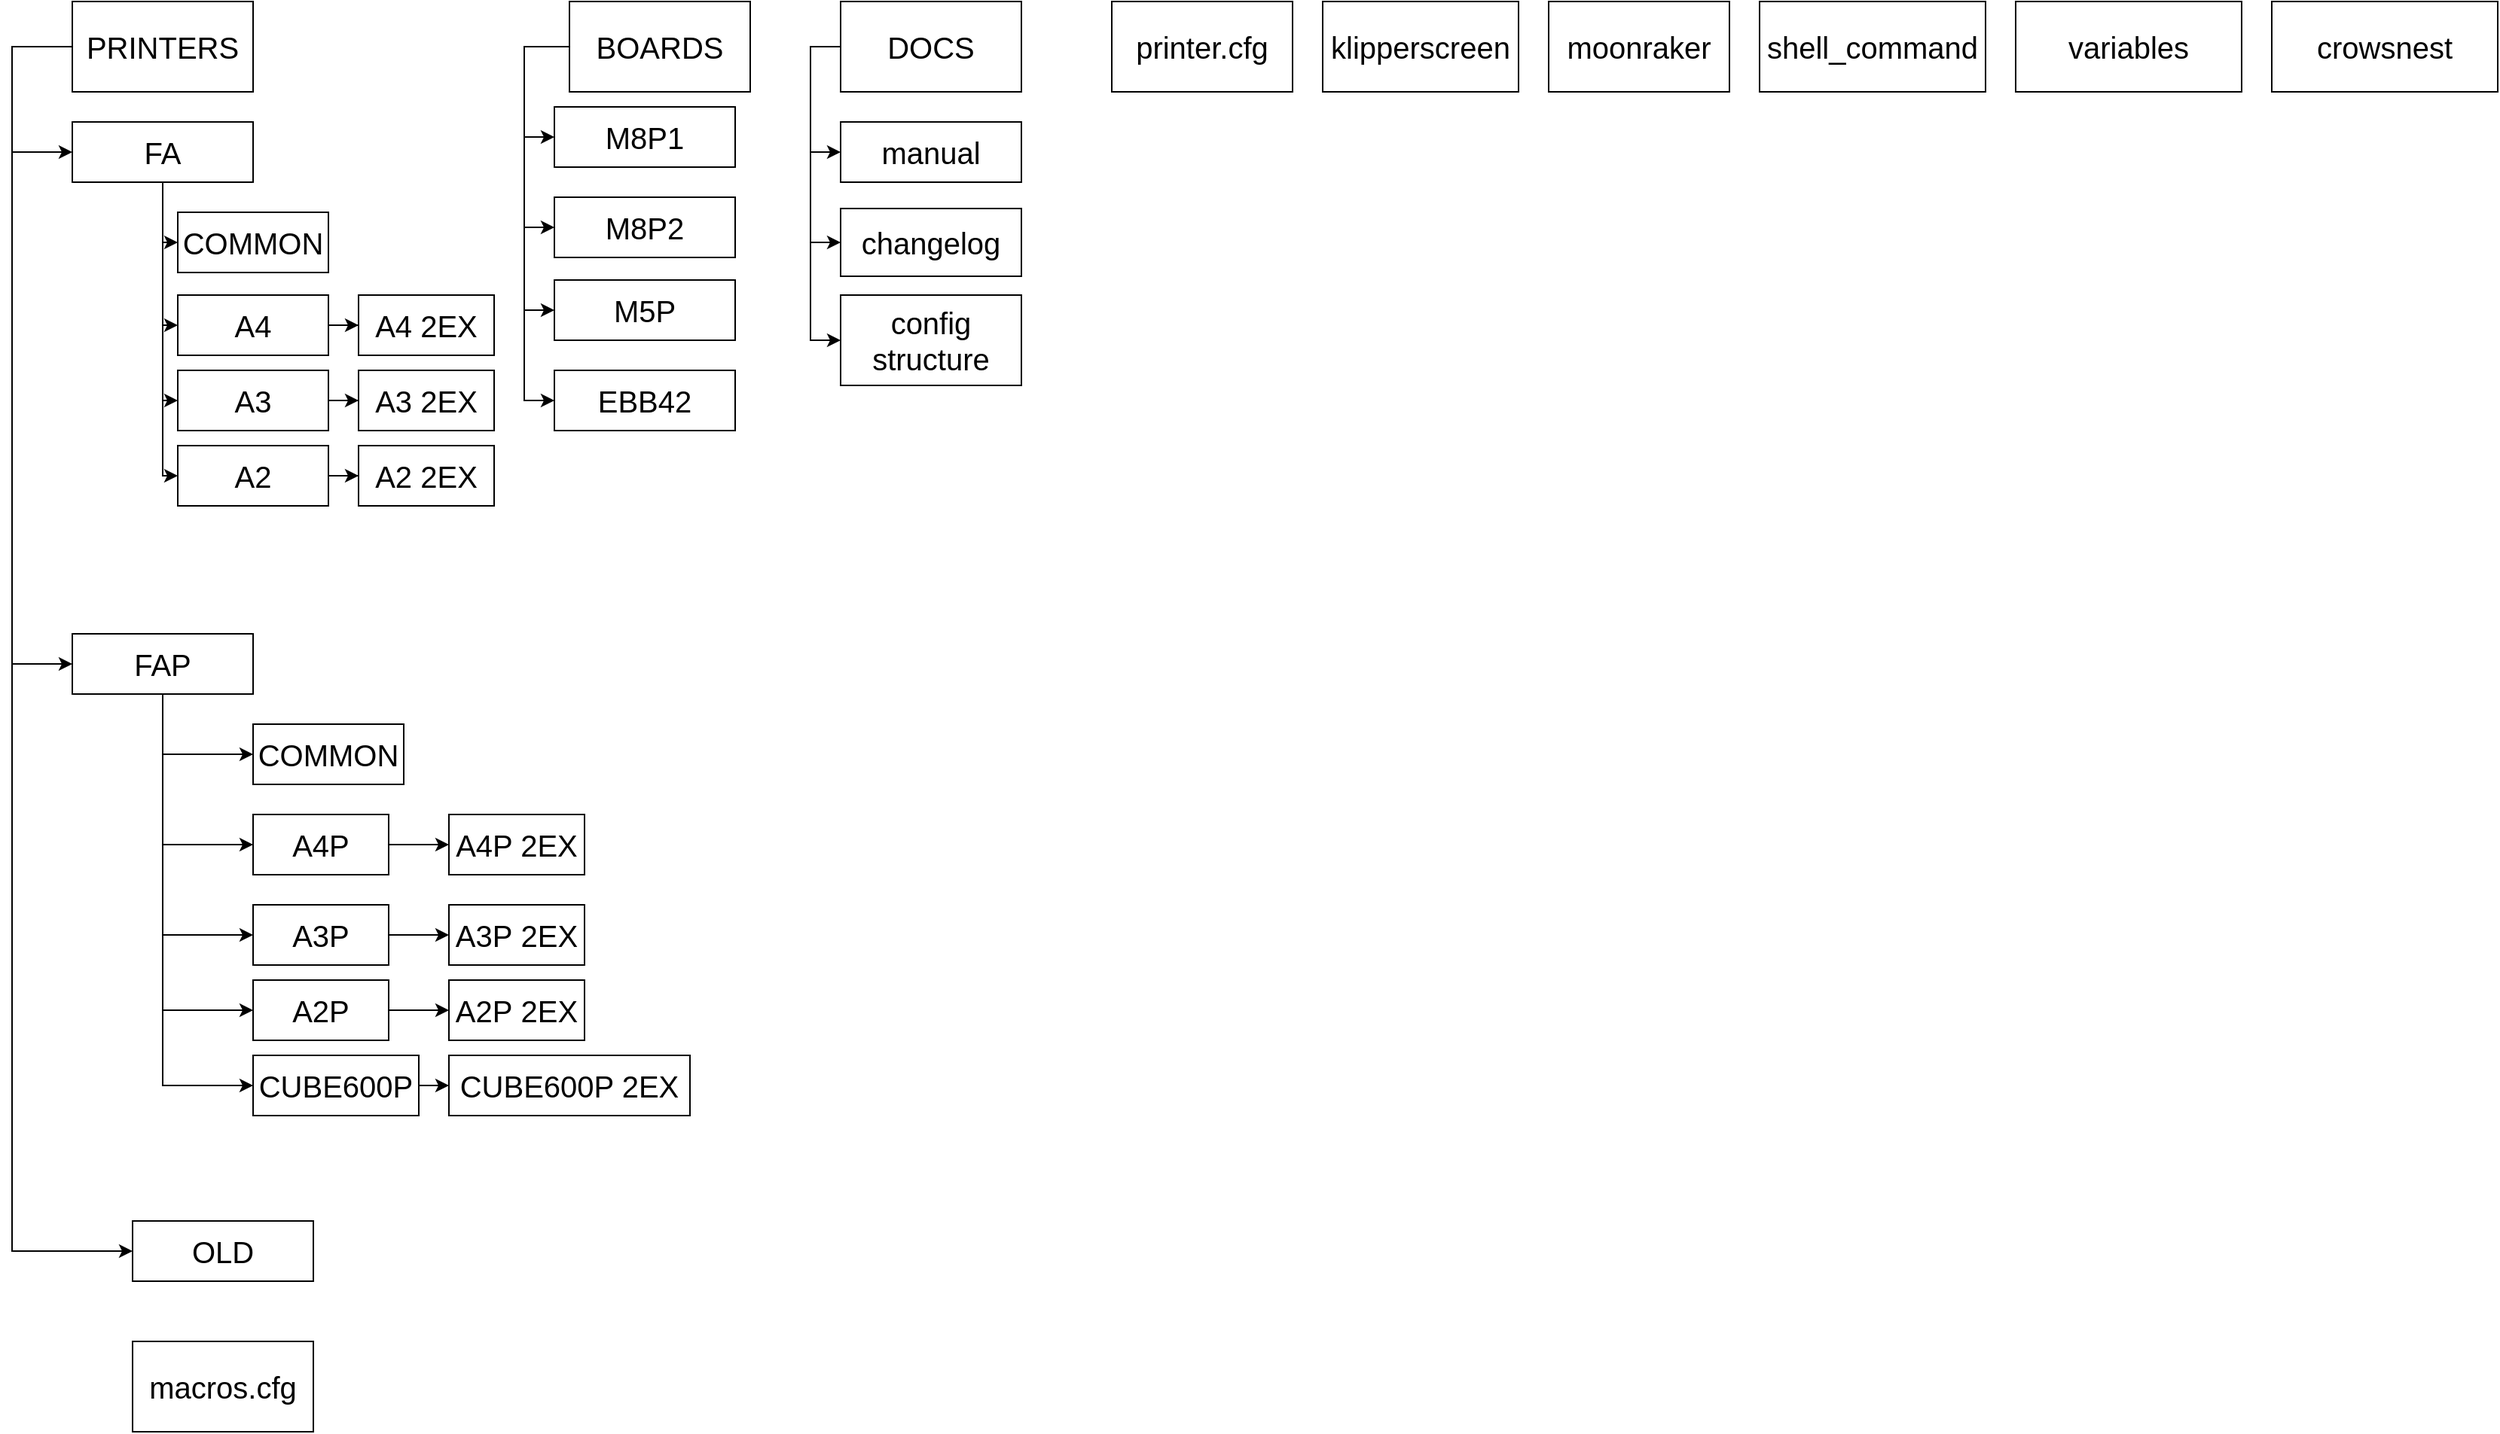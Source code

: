 <mxfile version="24.4.6" type="device">
  <diagram name="Page-1" id="c37626ed-c26b-45fb-9056-f9ebc6bb27b6">
    <mxGraphModel dx="2647" dy="1703" grid="1" gridSize="10" guides="1" tooltips="1" connect="1" arrows="1" fold="1" page="1" pageScale="1" pageWidth="1100" pageHeight="850" background="none" math="0" shadow="0">
      <root>
        <mxCell id="0" />
        <mxCell id="1" parent="0" />
        <mxCell id="kVa0G63jbS1xr3QooFlE-42" style="edgeStyle=orthogonalEdgeStyle;rounded=0;orthogonalLoop=1;jettySize=auto;html=1;entryX=0;entryY=0.5;entryDx=0;entryDy=0;exitX=0;exitY=0.5;exitDx=0;exitDy=0;" edge="1" parent="1" source="kVa0G63jbS1xr3QooFlE-3" target="kVa0G63jbS1xr3QooFlE-10">
          <mxGeometry relative="1" as="geometry">
            <Array as="points">
              <mxPoint x="320" y="270" />
              <mxPoint x="320" y="340" />
            </Array>
          </mxGeometry>
        </mxCell>
        <mxCell id="kVa0G63jbS1xr3QooFlE-3" value="&lt;span style=&quot;font-size: 20px;&quot;&gt;PRINTERS&lt;/span&gt;" style="rounded=0;whiteSpace=wrap;html=1;" vertex="1" parent="1">
          <mxGeometry x="360" y="240" width="120" height="60" as="geometry" />
        </mxCell>
        <mxCell id="kVa0G63jbS1xr3QooFlE-70" style="edgeStyle=orthogonalEdgeStyle;rounded=0;orthogonalLoop=1;jettySize=auto;html=1;entryX=0;entryY=0.5;entryDx=0;entryDy=0;" edge="1" parent="1" source="kVa0G63jbS1xr3QooFlE-4" target="kVa0G63jbS1xr3QooFlE-69">
          <mxGeometry relative="1" as="geometry">
            <Array as="points">
              <mxPoint x="850" y="270" />
              <mxPoint x="850" y="340" />
            </Array>
          </mxGeometry>
        </mxCell>
        <mxCell id="kVa0G63jbS1xr3QooFlE-4" value="&lt;font style=&quot;font-size: 20px;&quot;&gt;DOCS&lt;/font&gt;" style="rounded=0;whiteSpace=wrap;html=1;" vertex="1" parent="1">
          <mxGeometry x="870" y="240" width="120" height="60" as="geometry" />
        </mxCell>
        <mxCell id="kVa0G63jbS1xr3QooFlE-6" value="&lt;font style=&quot;font-size: 20px;&quot;&gt;printer.cfg&lt;/font&gt;" style="rounded=0;whiteSpace=wrap;html=1;" vertex="1" parent="1">
          <mxGeometry x="1050" y="240" width="120" height="60" as="geometry" />
        </mxCell>
        <mxCell id="kVa0G63jbS1xr3QooFlE-43" style="edgeStyle=orthogonalEdgeStyle;rounded=0;orthogonalLoop=1;jettySize=auto;html=1;entryX=0;entryY=0.5;entryDx=0;entryDy=0;" edge="1" parent="1" target="kVa0G63jbS1xr3QooFlE-16">
          <mxGeometry relative="1" as="geometry">
            <mxPoint x="420" y="380" as="sourcePoint" />
            <mxPoint x="440" y="425" as="targetPoint" />
            <Array as="points">
              <mxPoint x="420" y="400" />
            </Array>
          </mxGeometry>
        </mxCell>
        <mxCell id="kVa0G63jbS1xr3QooFlE-10" value="&lt;font style=&quot;font-size: 20px;&quot;&gt;FA&lt;/font&gt;" style="rounded=0;whiteSpace=wrap;html=1;" vertex="1" parent="1">
          <mxGeometry x="360" y="320" width="120" height="40" as="geometry" />
        </mxCell>
        <mxCell id="kVa0G63jbS1xr3QooFlE-64" style="edgeStyle=orthogonalEdgeStyle;rounded=0;orthogonalLoop=1;jettySize=auto;html=1;entryX=0;entryY=0.5;entryDx=0;entryDy=0;" edge="1" parent="1" source="kVa0G63jbS1xr3QooFlE-11" target="kVa0G63jbS1xr3QooFlE-27">
          <mxGeometry relative="1" as="geometry" />
        </mxCell>
        <mxCell id="kVa0G63jbS1xr3QooFlE-98" style="edgeStyle=orthogonalEdgeStyle;rounded=0;orthogonalLoop=1;jettySize=auto;html=1;entryX=0;entryY=0.5;entryDx=0;entryDy=0;" edge="1" parent="1" source="kVa0G63jbS1xr3QooFlE-11" target="kVa0G63jbS1xr3QooFlE-25">
          <mxGeometry relative="1" as="geometry">
            <mxPoint x="460" y="940" as="targetPoint" />
          </mxGeometry>
        </mxCell>
        <mxCell id="kVa0G63jbS1xr3QooFlE-11" value="&lt;font style=&quot;font-size: 20px;&quot;&gt;FAP&lt;/font&gt;" style="rounded=0;whiteSpace=wrap;html=1;" vertex="1" parent="1">
          <mxGeometry x="360" y="660" width="120" height="40" as="geometry" />
        </mxCell>
        <mxCell id="kVa0G63jbS1xr3QooFlE-12" value="&lt;font style=&quot;font-size: 20px;&quot;&gt;OLD&lt;br&gt;&lt;/font&gt;" style="rounded=0;whiteSpace=wrap;html=1;" vertex="1" parent="1">
          <mxGeometry x="400" y="1050" width="120" height="40" as="geometry" />
        </mxCell>
        <mxCell id="kVa0G63jbS1xr3QooFlE-13" value="&lt;font style=&quot;font-size: 20px;&quot;&gt;macros.cfg&lt;/font&gt;" style="rounded=0;whiteSpace=wrap;html=1;" vertex="1" parent="1">
          <mxGeometry x="400" y="1130" width="120" height="60" as="geometry" />
        </mxCell>
        <mxCell id="kVa0G63jbS1xr3QooFlE-16" value="&lt;font style=&quot;font-size: 20px;&quot;&gt;COMMON&lt;/font&gt;" style="rounded=0;whiteSpace=wrap;html=1;" vertex="1" parent="1">
          <mxGeometry x="430" y="380" width="100" height="40" as="geometry" />
        </mxCell>
        <mxCell id="kVa0G63jbS1xr3QooFlE-48" style="edgeStyle=orthogonalEdgeStyle;rounded=0;orthogonalLoop=1;jettySize=auto;html=1;entryX=0;entryY=0.5;entryDx=0;entryDy=0;" edge="1" parent="1" source="kVa0G63jbS1xr3QooFlE-17" target="kVa0G63jbS1xr3QooFlE-18">
          <mxGeometry relative="1" as="geometry" />
        </mxCell>
        <mxCell id="kVa0G63jbS1xr3QooFlE-17" value="&lt;font style=&quot;font-size: 20px;&quot;&gt;A4&lt;/font&gt;" style="rounded=0;whiteSpace=wrap;html=1;" vertex="1" parent="1">
          <mxGeometry x="430" y="435" width="100" height="40" as="geometry" />
        </mxCell>
        <mxCell id="kVa0G63jbS1xr3QooFlE-18" value="&lt;font style=&quot;font-size: 20px;&quot;&gt;A4 2EX&lt;/font&gt;" style="rounded=0;whiteSpace=wrap;html=1;" vertex="1" parent="1">
          <mxGeometry x="550" y="435" width="90" height="40" as="geometry" />
        </mxCell>
        <mxCell id="kVa0G63jbS1xr3QooFlE-49" style="edgeStyle=orthogonalEdgeStyle;rounded=0;orthogonalLoop=1;jettySize=auto;html=1;entryX=0;entryY=0.5;entryDx=0;entryDy=0;" edge="1" parent="1" source="kVa0G63jbS1xr3QooFlE-20" target="kVa0G63jbS1xr3QooFlE-21">
          <mxGeometry relative="1" as="geometry" />
        </mxCell>
        <mxCell id="kVa0G63jbS1xr3QooFlE-20" value="&lt;font style=&quot;font-size: 20px;&quot;&gt;A3&lt;/font&gt;" style="rounded=0;whiteSpace=wrap;html=1;" vertex="1" parent="1">
          <mxGeometry x="430" y="485" width="100" height="40" as="geometry" />
        </mxCell>
        <mxCell id="kVa0G63jbS1xr3QooFlE-21" value="&lt;font style=&quot;font-size: 20px;&quot;&gt;A3&lt;/font&gt;&lt;span style=&quot;font-size: 20px; background-color: initial;&quot;&gt;&amp;nbsp;2EX&lt;/span&gt;" style="rounded=0;whiteSpace=wrap;html=1;" vertex="1" parent="1">
          <mxGeometry x="550" y="485" width="90" height="40" as="geometry" />
        </mxCell>
        <mxCell id="kVa0G63jbS1xr3QooFlE-50" style="edgeStyle=orthogonalEdgeStyle;rounded=0;orthogonalLoop=1;jettySize=auto;html=1;entryX=0;entryY=0.5;entryDx=0;entryDy=0;" edge="1" parent="1" source="kVa0G63jbS1xr3QooFlE-22" target="kVa0G63jbS1xr3QooFlE-23">
          <mxGeometry relative="1" as="geometry" />
        </mxCell>
        <mxCell id="kVa0G63jbS1xr3QooFlE-22" value="&lt;font style=&quot;font-size: 20px;&quot;&gt;A2&lt;/font&gt;" style="rounded=0;whiteSpace=wrap;html=1;" vertex="1" parent="1">
          <mxGeometry x="430" y="535" width="100" height="40" as="geometry" />
        </mxCell>
        <mxCell id="kVa0G63jbS1xr3QooFlE-23" value="&lt;font style=&quot;font-size: 20px;&quot;&gt;A2&lt;/font&gt;&lt;span style=&quot;font-size: 20px; background-color: initial;&quot;&gt;&amp;nbsp;2EX&lt;/span&gt;" style="rounded=0;whiteSpace=wrap;html=1;" vertex="1" parent="1">
          <mxGeometry x="550" y="535" width="90" height="40" as="geometry" />
        </mxCell>
        <mxCell id="kVa0G63jbS1xr3QooFlE-97" style="edgeStyle=orthogonalEdgeStyle;rounded=0;orthogonalLoop=1;jettySize=auto;html=1;entryX=0;entryY=0.5;entryDx=0;entryDy=0;" edge="1" parent="1" source="kVa0G63jbS1xr3QooFlE-25" target="kVa0G63jbS1xr3QooFlE-26">
          <mxGeometry relative="1" as="geometry" />
        </mxCell>
        <mxCell id="kVa0G63jbS1xr3QooFlE-25" value="&lt;font style=&quot;font-size: 20px;&quot;&gt;CUBE600P&lt;/font&gt;" style="rounded=0;whiteSpace=wrap;html=1;" vertex="1" parent="1">
          <mxGeometry x="480" y="940" width="110" height="40" as="geometry" />
        </mxCell>
        <mxCell id="kVa0G63jbS1xr3QooFlE-26" value="&lt;font style=&quot;font-size: 20px;&quot;&gt;CUBE600P 2EX&lt;/font&gt;" style="rounded=0;whiteSpace=wrap;html=1;" vertex="1" parent="1">
          <mxGeometry x="610" y="940" width="160" height="40" as="geometry" />
        </mxCell>
        <mxCell id="kVa0G63jbS1xr3QooFlE-27" value="&lt;font style=&quot;font-size: 20px;&quot;&gt;COMMON&lt;/font&gt;" style="rounded=0;whiteSpace=wrap;html=1;" vertex="1" parent="1">
          <mxGeometry x="480" y="720" width="100" height="40" as="geometry" />
        </mxCell>
        <mxCell id="kVa0G63jbS1xr3QooFlE-94" style="edgeStyle=orthogonalEdgeStyle;rounded=0;orthogonalLoop=1;jettySize=auto;html=1;entryX=0;entryY=0.5;entryDx=0;entryDy=0;" edge="1" parent="1" source="kVa0G63jbS1xr3QooFlE-28" target="kVa0G63jbS1xr3QooFlE-29">
          <mxGeometry relative="1" as="geometry" />
        </mxCell>
        <mxCell id="kVa0G63jbS1xr3QooFlE-28" value="&lt;font style=&quot;font-size: 20px;&quot;&gt;A4P&lt;/font&gt;" style="rounded=0;whiteSpace=wrap;html=1;" vertex="1" parent="1">
          <mxGeometry x="480" y="780" width="90" height="40" as="geometry" />
        </mxCell>
        <mxCell id="kVa0G63jbS1xr3QooFlE-29" value="&lt;font style=&quot;font-size: 20px;&quot;&gt;A4P 2EX&lt;/font&gt;" style="rounded=0;whiteSpace=wrap;html=1;" vertex="1" parent="1">
          <mxGeometry x="610" y="780" width="90" height="40" as="geometry" />
        </mxCell>
        <mxCell id="kVa0G63jbS1xr3QooFlE-95" style="edgeStyle=orthogonalEdgeStyle;rounded=0;orthogonalLoop=1;jettySize=auto;html=1;entryX=0;entryY=0.5;entryDx=0;entryDy=0;" edge="1" parent="1" source="kVa0G63jbS1xr3QooFlE-30" target="kVa0G63jbS1xr3QooFlE-31">
          <mxGeometry relative="1" as="geometry" />
        </mxCell>
        <mxCell id="kVa0G63jbS1xr3QooFlE-30" value="&lt;font style=&quot;font-size: 20px;&quot;&gt;A3P&lt;/font&gt;" style="rounded=0;whiteSpace=wrap;html=1;" vertex="1" parent="1">
          <mxGeometry x="480" y="840" width="90" height="40" as="geometry" />
        </mxCell>
        <mxCell id="kVa0G63jbS1xr3QooFlE-31" value="&lt;font style=&quot;font-size: 20px;&quot;&gt;A3P&lt;/font&gt;&lt;span style=&quot;font-size: 20px; background-color: initial;&quot;&gt;&amp;nbsp;2EX&lt;/span&gt;" style="rounded=0;whiteSpace=wrap;html=1;" vertex="1" parent="1">
          <mxGeometry x="610" y="840" width="90" height="40" as="geometry" />
        </mxCell>
        <mxCell id="kVa0G63jbS1xr3QooFlE-96" style="edgeStyle=orthogonalEdgeStyle;rounded=0;orthogonalLoop=1;jettySize=auto;html=1;entryX=0;entryY=0.5;entryDx=0;entryDy=0;" edge="1" parent="1" source="kVa0G63jbS1xr3QooFlE-32" target="kVa0G63jbS1xr3QooFlE-33">
          <mxGeometry relative="1" as="geometry" />
        </mxCell>
        <mxCell id="kVa0G63jbS1xr3QooFlE-32" value="&lt;font style=&quot;font-size: 20px;&quot;&gt;A2P&lt;/font&gt;" style="rounded=0;whiteSpace=wrap;html=1;" vertex="1" parent="1">
          <mxGeometry x="480" y="890" width="90" height="40" as="geometry" />
        </mxCell>
        <mxCell id="kVa0G63jbS1xr3QooFlE-33" value="&lt;font style=&quot;font-size: 20px;&quot;&gt;A2P&lt;/font&gt;&lt;span style=&quot;font-size: 20px; background-color: initial;&quot;&gt;&amp;nbsp;2EX&lt;/span&gt;" style="rounded=0;whiteSpace=wrap;html=1;" vertex="1" parent="1">
          <mxGeometry x="610" y="890" width="90" height="40" as="geometry" />
        </mxCell>
        <mxCell id="kVa0G63jbS1xr3QooFlE-45" style="edgeStyle=orthogonalEdgeStyle;rounded=0;orthogonalLoop=1;jettySize=auto;html=1;entryX=0;entryY=0.5;entryDx=0;entryDy=0;exitX=0.5;exitY=1;exitDx=0;exitDy=0;" edge="1" parent="1" source="kVa0G63jbS1xr3QooFlE-10" target="kVa0G63jbS1xr3QooFlE-17">
          <mxGeometry relative="1" as="geometry">
            <mxPoint x="380.0" y="380" as="sourcePoint" />
            <mxPoint x="440" y="482.5" as="targetPoint" />
            <Array as="points">
              <mxPoint x="420" y="455" />
            </Array>
          </mxGeometry>
        </mxCell>
        <mxCell id="kVa0G63jbS1xr3QooFlE-46" style="edgeStyle=orthogonalEdgeStyle;rounded=0;orthogonalLoop=1;jettySize=auto;html=1;entryX=0;entryY=0.5;entryDx=0;entryDy=0;exitX=0.5;exitY=1;exitDx=0;exitDy=0;" edge="1" parent="1" source="kVa0G63jbS1xr3QooFlE-10" target="kVa0G63jbS1xr3QooFlE-20">
          <mxGeometry relative="1" as="geometry">
            <mxPoint x="390" y="380" as="sourcePoint" />
            <mxPoint x="439.15" y="530.0" as="targetPoint" />
            <Array as="points">
              <mxPoint x="420" y="505" />
            </Array>
          </mxGeometry>
        </mxCell>
        <mxCell id="kVa0G63jbS1xr3QooFlE-47" style="edgeStyle=orthogonalEdgeStyle;rounded=0;orthogonalLoop=1;jettySize=auto;html=1;entryX=0;entryY=0.5;entryDx=0;entryDy=0;" edge="1" parent="1" target="kVa0G63jbS1xr3QooFlE-22">
          <mxGeometry relative="1" as="geometry">
            <mxPoint x="420" y="380" as="sourcePoint" />
            <mxPoint x="440" y="579.96" as="targetPoint" />
            <Array as="points">
              <mxPoint x="420" y="380" />
              <mxPoint x="420" y="580" />
            </Array>
          </mxGeometry>
        </mxCell>
        <mxCell id="kVa0G63jbS1xr3QooFlE-51" style="edgeStyle=orthogonalEdgeStyle;rounded=0;orthogonalLoop=1;jettySize=auto;html=1;entryX=0;entryY=0.5;entryDx=0;entryDy=0;exitX=0;exitY=0.5;exitDx=0;exitDy=0;" edge="1" parent="1" source="kVa0G63jbS1xr3QooFlE-3" target="kVa0G63jbS1xr3QooFlE-11">
          <mxGeometry relative="1" as="geometry">
            <mxPoint x="310" y="430" as="sourcePoint" />
            <mxPoint x="370" y="510" as="targetPoint" />
            <Array as="points">
              <mxPoint x="320" y="270" />
              <mxPoint x="320" y="680" />
            </Array>
          </mxGeometry>
        </mxCell>
        <mxCell id="kVa0G63jbS1xr3QooFlE-65" style="edgeStyle=orthogonalEdgeStyle;rounded=0;orthogonalLoop=1;jettySize=auto;html=1;entryX=0;entryY=0.5;entryDx=0;entryDy=0;exitX=0.5;exitY=1;exitDx=0;exitDy=0;" edge="1" parent="1" source="kVa0G63jbS1xr3QooFlE-11" target="kVa0G63jbS1xr3QooFlE-28">
          <mxGeometry relative="1" as="geometry">
            <mxPoint x="410" y="760" as="sourcePoint" />
            <mxPoint x="430" y="800" as="targetPoint" />
          </mxGeometry>
        </mxCell>
        <mxCell id="kVa0G63jbS1xr3QooFlE-66" style="edgeStyle=orthogonalEdgeStyle;rounded=0;orthogonalLoop=1;jettySize=auto;html=1;entryX=0;entryY=0.5;entryDx=0;entryDy=0;exitX=0.5;exitY=1;exitDx=0;exitDy=0;" edge="1" parent="1" source="kVa0G63jbS1xr3QooFlE-11" target="kVa0G63jbS1xr3QooFlE-30">
          <mxGeometry relative="1" as="geometry">
            <mxPoint x="410" y="760" as="sourcePoint" />
            <mxPoint x="430" y="860" as="targetPoint" />
          </mxGeometry>
        </mxCell>
        <mxCell id="kVa0G63jbS1xr3QooFlE-67" style="edgeStyle=orthogonalEdgeStyle;rounded=0;orthogonalLoop=1;jettySize=auto;html=1;entryX=0;entryY=0.5;entryDx=0;entryDy=0;exitX=0.5;exitY=1;exitDx=0;exitDy=0;" edge="1" parent="1" source="kVa0G63jbS1xr3QooFlE-11" target="kVa0G63jbS1xr3QooFlE-32">
          <mxGeometry relative="1" as="geometry">
            <mxPoint x="400" y="760" as="sourcePoint" />
            <mxPoint x="420" y="920" as="targetPoint" />
          </mxGeometry>
        </mxCell>
        <mxCell id="kVa0G63jbS1xr3QooFlE-69" value="&lt;span style=&quot;font-size: 20px;&quot;&gt;manual&lt;/span&gt;" style="rounded=0;whiteSpace=wrap;html=1;" vertex="1" parent="1">
          <mxGeometry x="870" y="320" width="120" height="40" as="geometry" />
        </mxCell>
        <mxCell id="kVa0G63jbS1xr3QooFlE-71" value="&lt;font style=&quot;font-size: 20px;&quot;&gt;changelog&lt;/font&gt;" style="rounded=0;whiteSpace=wrap;html=1;" vertex="1" parent="1">
          <mxGeometry x="870" y="377.5" width="120" height="45" as="geometry" />
        </mxCell>
        <mxCell id="kVa0G63jbS1xr3QooFlE-72" style="edgeStyle=orthogonalEdgeStyle;rounded=0;orthogonalLoop=1;jettySize=auto;html=1;exitX=0;exitY=0.5;exitDx=0;exitDy=0;entryX=0;entryY=0.5;entryDx=0;entryDy=0;" edge="1" parent="1" source="kVa0G63jbS1xr3QooFlE-4" target="kVa0G63jbS1xr3QooFlE-71">
          <mxGeometry relative="1" as="geometry">
            <mxPoint x="870" y="360" as="sourcePoint" />
            <mxPoint x="930" y="400" as="targetPoint" />
            <Array as="points">
              <mxPoint x="850" y="270" />
              <mxPoint x="850" y="400" />
            </Array>
          </mxGeometry>
        </mxCell>
        <mxCell id="kVa0G63jbS1xr3QooFlE-75" value="&lt;font style=&quot;font-size: 20px;&quot;&gt;BOARDS&lt;/font&gt;" style="rounded=0;whiteSpace=wrap;html=1;" vertex="1" parent="1">
          <mxGeometry x="690" y="240" width="120" height="60" as="geometry" />
        </mxCell>
        <mxCell id="kVa0G63jbS1xr3QooFlE-76" value="&lt;span style=&quot;font-size: 20px;&quot;&gt;M8P1&lt;/span&gt;" style="rounded=0;whiteSpace=wrap;html=1;" vertex="1" parent="1">
          <mxGeometry x="680" y="310" width="120" height="40" as="geometry" />
        </mxCell>
        <mxCell id="kVa0G63jbS1xr3QooFlE-77" value="&lt;font style=&quot;font-size: 20px;&quot;&gt;M8P2&lt;/font&gt;" style="rounded=0;whiteSpace=wrap;html=1;" vertex="1" parent="1">
          <mxGeometry x="680" y="370" width="120" height="40" as="geometry" />
        </mxCell>
        <mxCell id="kVa0G63jbS1xr3QooFlE-79" value="&lt;font style=&quot;font-size: 20px;&quot;&gt;M5P&lt;/font&gt;" style="rounded=0;whiteSpace=wrap;html=1;" vertex="1" parent="1">
          <mxGeometry x="680" y="425" width="120" height="40" as="geometry" />
        </mxCell>
        <mxCell id="kVa0G63jbS1xr3QooFlE-81" value="&lt;font style=&quot;font-size: 20px;&quot;&gt;EBB42&lt;/font&gt;" style="rounded=0;whiteSpace=wrap;html=1;" vertex="1" parent="1">
          <mxGeometry x="680" y="485" width="120" height="40" as="geometry" />
        </mxCell>
        <mxCell id="kVa0G63jbS1xr3QooFlE-83" style="edgeStyle=orthogonalEdgeStyle;rounded=0;orthogonalLoop=1;jettySize=auto;html=1;entryX=0;entryY=0.5;entryDx=0;entryDy=0;exitX=0;exitY=0.5;exitDx=0;exitDy=0;" edge="1" parent="1" source="kVa0G63jbS1xr3QooFlE-3" target="kVa0G63jbS1xr3QooFlE-12">
          <mxGeometry relative="1" as="geometry">
            <mxPoint x="290" y="610" as="sourcePoint" />
            <mxPoint x="350" y="1110" as="targetPoint" />
            <Array as="points">
              <mxPoint x="320" y="270" />
              <mxPoint x="320" y="1070" />
            </Array>
          </mxGeometry>
        </mxCell>
        <mxCell id="kVa0G63jbS1xr3QooFlE-86" value="&lt;font style=&quot;font-size: 20px;&quot;&gt;config structure&lt;/font&gt;" style="rounded=0;whiteSpace=wrap;html=1;" vertex="1" parent="1">
          <mxGeometry x="870" y="435" width="120" height="60" as="geometry" />
        </mxCell>
        <mxCell id="kVa0G63jbS1xr3QooFlE-87" style="edgeStyle=orthogonalEdgeStyle;rounded=0;orthogonalLoop=1;jettySize=auto;html=1;entryX=0;entryY=0.5;entryDx=0;entryDy=0;exitX=0;exitY=0.5;exitDx=0;exitDy=0;" edge="1" parent="1" source="kVa0G63jbS1xr3QooFlE-4" target="kVa0G63jbS1xr3QooFlE-86">
          <mxGeometry relative="1" as="geometry">
            <mxPoint x="840" y="350" as="sourcePoint" />
            <mxPoint x="900" y="520" as="targetPoint" />
            <Array as="points">
              <mxPoint x="850" y="270" />
              <mxPoint x="850" y="465" />
            </Array>
          </mxGeometry>
        </mxCell>
        <mxCell id="kVa0G63jbS1xr3QooFlE-88" style="edgeStyle=orthogonalEdgeStyle;rounded=0;orthogonalLoop=1;jettySize=auto;html=1;entryX=0;entryY=0.5;entryDx=0;entryDy=0;exitX=0;exitY=0.5;exitDx=0;exitDy=0;" edge="1" parent="1" source="kVa0G63jbS1xr3QooFlE-75" target="kVa0G63jbS1xr3QooFlE-79">
          <mxGeometry relative="1" as="geometry">
            <mxPoint x="680" y="250" as="sourcePoint" />
            <mxPoint x="740" y="500" as="targetPoint" />
            <Array as="points">
              <mxPoint x="660" y="270" />
              <mxPoint x="660" y="445" />
            </Array>
          </mxGeometry>
        </mxCell>
        <mxCell id="kVa0G63jbS1xr3QooFlE-89" style="edgeStyle=orthogonalEdgeStyle;rounded=0;orthogonalLoop=1;jettySize=auto;html=1;entryX=0;entryY=0.5;entryDx=0;entryDy=0;exitX=0;exitY=0.5;exitDx=0;exitDy=0;" edge="1" parent="1" source="kVa0G63jbS1xr3QooFlE-75" target="kVa0G63jbS1xr3QooFlE-81">
          <mxGeometry relative="1" as="geometry">
            <mxPoint x="710" y="340" as="sourcePoint" />
            <mxPoint x="770" y="570" as="targetPoint" />
            <Array as="points">
              <mxPoint x="660" y="270" />
              <mxPoint x="660" y="505" />
            </Array>
          </mxGeometry>
        </mxCell>
        <mxCell id="kVa0G63jbS1xr3QooFlE-91" style="edgeStyle=orthogonalEdgeStyle;rounded=0;orthogonalLoop=1;jettySize=auto;html=1;entryX=0;entryY=0.5;entryDx=0;entryDy=0;exitX=0;exitY=0.5;exitDx=0;exitDy=0;" edge="1" parent="1" source="kVa0G63jbS1xr3QooFlE-75" target="kVa0G63jbS1xr3QooFlE-77">
          <mxGeometry relative="1" as="geometry">
            <mxPoint x="680" y="200" as="sourcePoint" />
            <mxPoint x="730" y="420" as="targetPoint" />
            <Array as="points">
              <mxPoint x="660" y="270" />
              <mxPoint x="660" y="390" />
            </Array>
          </mxGeometry>
        </mxCell>
        <mxCell id="kVa0G63jbS1xr3QooFlE-92" style="edgeStyle=orthogonalEdgeStyle;rounded=0;orthogonalLoop=1;jettySize=auto;html=1;entryX=0;entryY=0.5;entryDx=0;entryDy=0;exitX=0;exitY=0.5;exitDx=0;exitDy=0;" edge="1" parent="1" source="kVa0G63jbS1xr3QooFlE-75" target="kVa0G63jbS1xr3QooFlE-76">
          <mxGeometry relative="1" as="geometry">
            <mxPoint x="600" y="250" as="sourcePoint" />
            <mxPoint x="660" y="330" as="targetPoint" />
            <Array as="points">
              <mxPoint x="660" y="270" />
              <mxPoint x="660" y="330" />
            </Array>
          </mxGeometry>
        </mxCell>
        <mxCell id="kVa0G63jbS1xr3QooFlE-99" value="&lt;font style=&quot;font-size: 20px;&quot;&gt;klipperscreen&lt;/font&gt;" style="rounded=0;whiteSpace=wrap;html=1;" vertex="1" parent="1">
          <mxGeometry x="1190" y="240" width="130" height="60" as="geometry" />
        </mxCell>
        <mxCell id="kVa0G63jbS1xr3QooFlE-100" value="&lt;font style=&quot;font-size: 20px;&quot;&gt;moonraker&lt;/font&gt;" style="rounded=0;whiteSpace=wrap;html=1;" vertex="1" parent="1">
          <mxGeometry x="1340" y="240" width="120" height="60" as="geometry" />
        </mxCell>
        <mxCell id="kVa0G63jbS1xr3QooFlE-101" value="&lt;font style=&quot;font-size: 20px;&quot;&gt;shell_command&lt;/font&gt;" style="rounded=0;whiteSpace=wrap;html=1;" vertex="1" parent="1">
          <mxGeometry x="1480" y="240" width="150" height="60" as="geometry" />
        </mxCell>
        <mxCell id="kVa0G63jbS1xr3QooFlE-102" value="&lt;font style=&quot;font-size: 20px;&quot;&gt;variables&lt;/font&gt;" style="rounded=0;whiteSpace=wrap;html=1;" vertex="1" parent="1">
          <mxGeometry x="1650" y="240" width="150" height="60" as="geometry" />
        </mxCell>
        <mxCell id="kVa0G63jbS1xr3QooFlE-103" value="&lt;font style=&quot;font-size: 20px;&quot;&gt;crowsnest&lt;/font&gt;" style="rounded=0;whiteSpace=wrap;html=1;" vertex="1" parent="1">
          <mxGeometry x="1820" y="240" width="150" height="60" as="geometry" />
        </mxCell>
      </root>
    </mxGraphModel>
  </diagram>
</mxfile>
